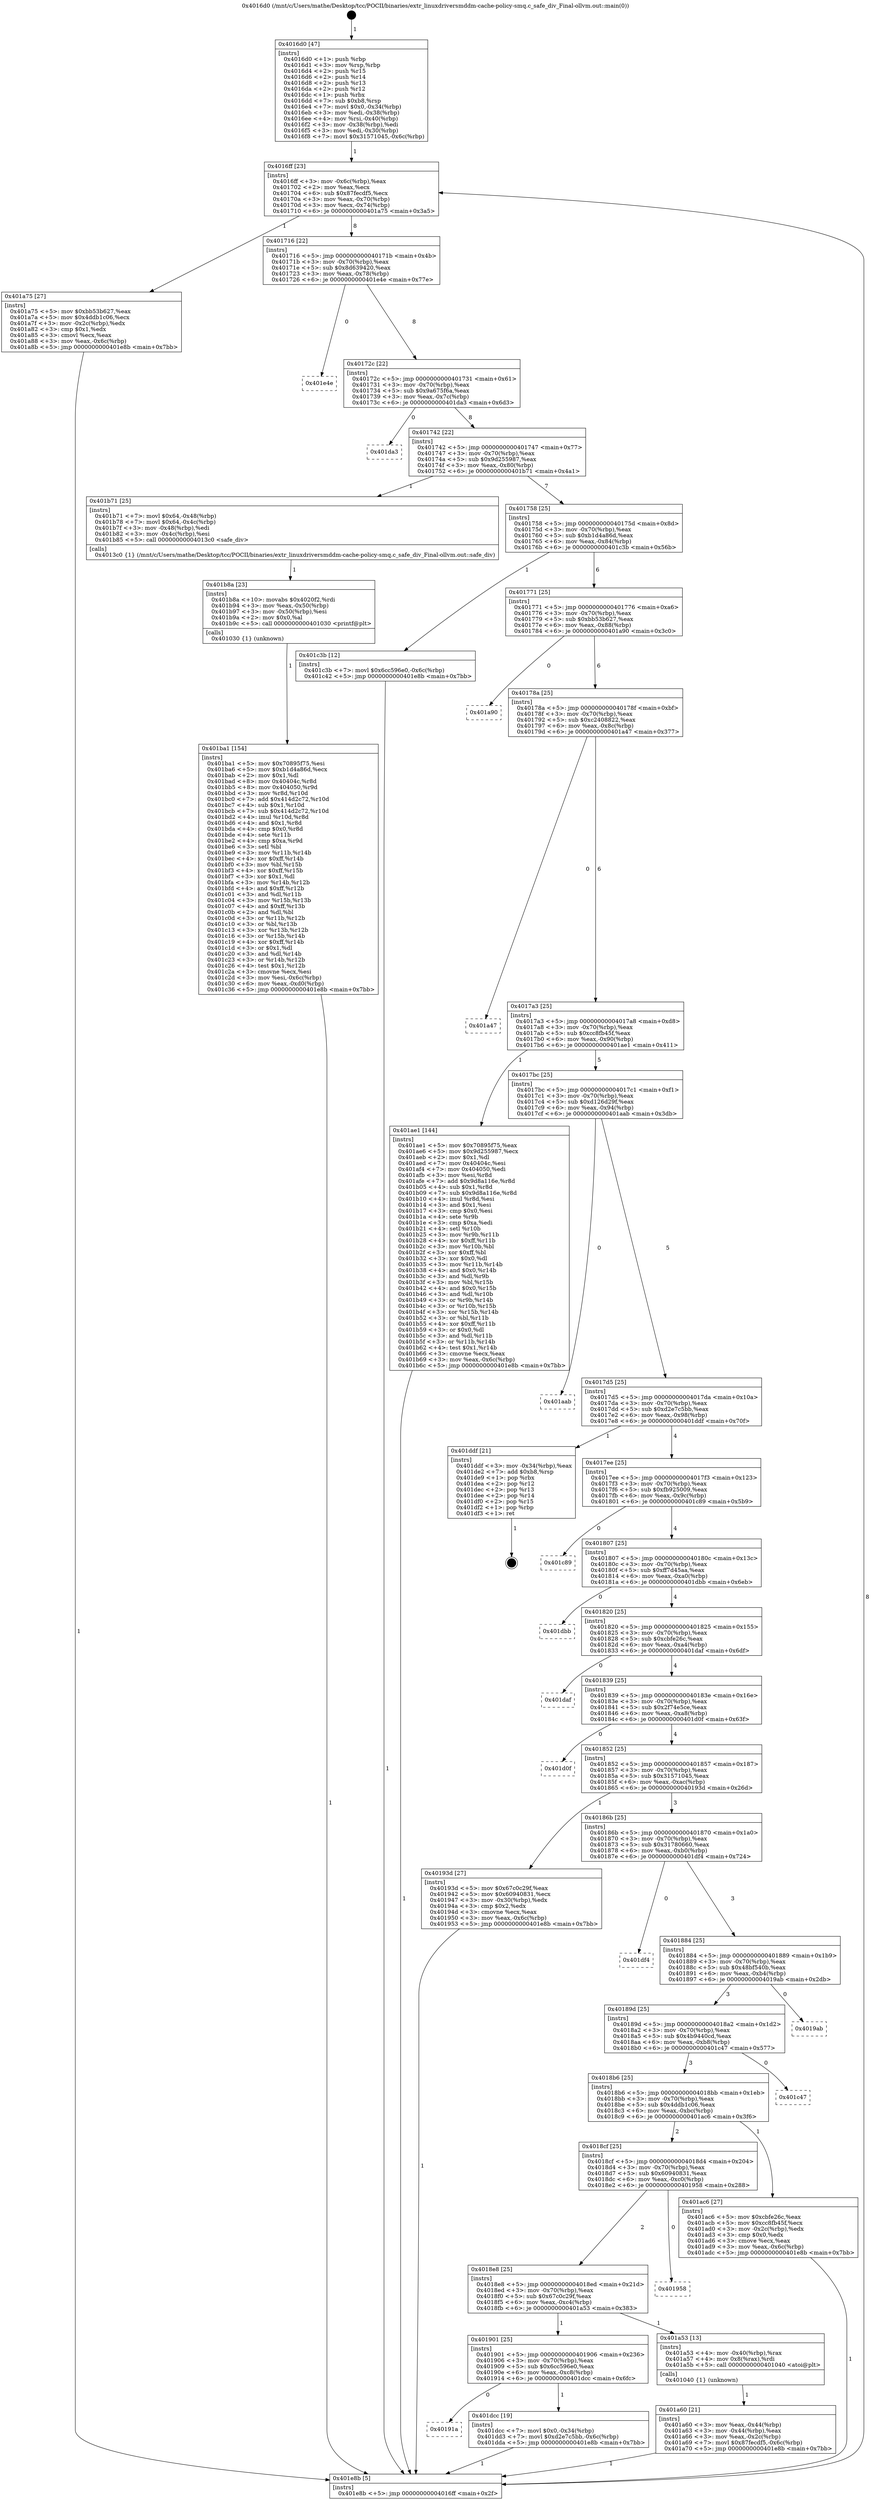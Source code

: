 digraph "0x4016d0" {
  label = "0x4016d0 (/mnt/c/Users/mathe/Desktop/tcc/POCII/binaries/extr_linuxdriversmddm-cache-policy-smq.c_safe_div_Final-ollvm.out::main(0))"
  labelloc = "t"
  node[shape=record]

  Entry [label="",width=0.3,height=0.3,shape=circle,fillcolor=black,style=filled]
  "0x4016ff" [label="{
     0x4016ff [23]\l
     | [instrs]\l
     &nbsp;&nbsp;0x4016ff \<+3\>: mov -0x6c(%rbp),%eax\l
     &nbsp;&nbsp;0x401702 \<+2\>: mov %eax,%ecx\l
     &nbsp;&nbsp;0x401704 \<+6\>: sub $0x87fecdf5,%ecx\l
     &nbsp;&nbsp;0x40170a \<+3\>: mov %eax,-0x70(%rbp)\l
     &nbsp;&nbsp;0x40170d \<+3\>: mov %ecx,-0x74(%rbp)\l
     &nbsp;&nbsp;0x401710 \<+6\>: je 0000000000401a75 \<main+0x3a5\>\l
  }"]
  "0x401a75" [label="{
     0x401a75 [27]\l
     | [instrs]\l
     &nbsp;&nbsp;0x401a75 \<+5\>: mov $0xbb53b627,%eax\l
     &nbsp;&nbsp;0x401a7a \<+5\>: mov $0x4ddb1c06,%ecx\l
     &nbsp;&nbsp;0x401a7f \<+3\>: mov -0x2c(%rbp),%edx\l
     &nbsp;&nbsp;0x401a82 \<+3\>: cmp $0x1,%edx\l
     &nbsp;&nbsp;0x401a85 \<+3\>: cmovl %ecx,%eax\l
     &nbsp;&nbsp;0x401a88 \<+3\>: mov %eax,-0x6c(%rbp)\l
     &nbsp;&nbsp;0x401a8b \<+5\>: jmp 0000000000401e8b \<main+0x7bb\>\l
  }"]
  "0x401716" [label="{
     0x401716 [22]\l
     | [instrs]\l
     &nbsp;&nbsp;0x401716 \<+5\>: jmp 000000000040171b \<main+0x4b\>\l
     &nbsp;&nbsp;0x40171b \<+3\>: mov -0x70(%rbp),%eax\l
     &nbsp;&nbsp;0x40171e \<+5\>: sub $0x8d639420,%eax\l
     &nbsp;&nbsp;0x401723 \<+3\>: mov %eax,-0x78(%rbp)\l
     &nbsp;&nbsp;0x401726 \<+6\>: je 0000000000401e4e \<main+0x77e\>\l
  }"]
  Exit [label="",width=0.3,height=0.3,shape=circle,fillcolor=black,style=filled,peripheries=2]
  "0x401e4e" [label="{
     0x401e4e\l
  }", style=dashed]
  "0x40172c" [label="{
     0x40172c [22]\l
     | [instrs]\l
     &nbsp;&nbsp;0x40172c \<+5\>: jmp 0000000000401731 \<main+0x61\>\l
     &nbsp;&nbsp;0x401731 \<+3\>: mov -0x70(%rbp),%eax\l
     &nbsp;&nbsp;0x401734 \<+5\>: sub $0x9a675f6a,%eax\l
     &nbsp;&nbsp;0x401739 \<+3\>: mov %eax,-0x7c(%rbp)\l
     &nbsp;&nbsp;0x40173c \<+6\>: je 0000000000401da3 \<main+0x6d3\>\l
  }"]
  "0x40191a" [label="{
     0x40191a\l
  }", style=dashed]
  "0x401da3" [label="{
     0x401da3\l
  }", style=dashed]
  "0x401742" [label="{
     0x401742 [22]\l
     | [instrs]\l
     &nbsp;&nbsp;0x401742 \<+5\>: jmp 0000000000401747 \<main+0x77\>\l
     &nbsp;&nbsp;0x401747 \<+3\>: mov -0x70(%rbp),%eax\l
     &nbsp;&nbsp;0x40174a \<+5\>: sub $0x9d255987,%eax\l
     &nbsp;&nbsp;0x40174f \<+3\>: mov %eax,-0x80(%rbp)\l
     &nbsp;&nbsp;0x401752 \<+6\>: je 0000000000401b71 \<main+0x4a1\>\l
  }"]
  "0x401dcc" [label="{
     0x401dcc [19]\l
     | [instrs]\l
     &nbsp;&nbsp;0x401dcc \<+7\>: movl $0x0,-0x34(%rbp)\l
     &nbsp;&nbsp;0x401dd3 \<+7\>: movl $0xd2e7c5bb,-0x6c(%rbp)\l
     &nbsp;&nbsp;0x401dda \<+5\>: jmp 0000000000401e8b \<main+0x7bb\>\l
  }"]
  "0x401b71" [label="{
     0x401b71 [25]\l
     | [instrs]\l
     &nbsp;&nbsp;0x401b71 \<+7\>: movl $0x64,-0x48(%rbp)\l
     &nbsp;&nbsp;0x401b78 \<+7\>: movl $0x64,-0x4c(%rbp)\l
     &nbsp;&nbsp;0x401b7f \<+3\>: mov -0x48(%rbp),%edi\l
     &nbsp;&nbsp;0x401b82 \<+3\>: mov -0x4c(%rbp),%esi\l
     &nbsp;&nbsp;0x401b85 \<+5\>: call 00000000004013c0 \<safe_div\>\l
     | [calls]\l
     &nbsp;&nbsp;0x4013c0 \{1\} (/mnt/c/Users/mathe/Desktop/tcc/POCII/binaries/extr_linuxdriversmddm-cache-policy-smq.c_safe_div_Final-ollvm.out::safe_div)\l
  }"]
  "0x401758" [label="{
     0x401758 [25]\l
     | [instrs]\l
     &nbsp;&nbsp;0x401758 \<+5\>: jmp 000000000040175d \<main+0x8d\>\l
     &nbsp;&nbsp;0x40175d \<+3\>: mov -0x70(%rbp),%eax\l
     &nbsp;&nbsp;0x401760 \<+5\>: sub $0xb1d4a86d,%eax\l
     &nbsp;&nbsp;0x401765 \<+6\>: mov %eax,-0x84(%rbp)\l
     &nbsp;&nbsp;0x40176b \<+6\>: je 0000000000401c3b \<main+0x56b\>\l
  }"]
  "0x401ba1" [label="{
     0x401ba1 [154]\l
     | [instrs]\l
     &nbsp;&nbsp;0x401ba1 \<+5\>: mov $0x70895f75,%esi\l
     &nbsp;&nbsp;0x401ba6 \<+5\>: mov $0xb1d4a86d,%ecx\l
     &nbsp;&nbsp;0x401bab \<+2\>: mov $0x1,%dl\l
     &nbsp;&nbsp;0x401bad \<+8\>: mov 0x40404c,%r8d\l
     &nbsp;&nbsp;0x401bb5 \<+8\>: mov 0x404050,%r9d\l
     &nbsp;&nbsp;0x401bbd \<+3\>: mov %r8d,%r10d\l
     &nbsp;&nbsp;0x401bc0 \<+7\>: add $0x414d2c72,%r10d\l
     &nbsp;&nbsp;0x401bc7 \<+4\>: sub $0x1,%r10d\l
     &nbsp;&nbsp;0x401bcb \<+7\>: sub $0x414d2c72,%r10d\l
     &nbsp;&nbsp;0x401bd2 \<+4\>: imul %r10d,%r8d\l
     &nbsp;&nbsp;0x401bd6 \<+4\>: and $0x1,%r8d\l
     &nbsp;&nbsp;0x401bda \<+4\>: cmp $0x0,%r8d\l
     &nbsp;&nbsp;0x401bde \<+4\>: sete %r11b\l
     &nbsp;&nbsp;0x401be2 \<+4\>: cmp $0xa,%r9d\l
     &nbsp;&nbsp;0x401be6 \<+3\>: setl %bl\l
     &nbsp;&nbsp;0x401be9 \<+3\>: mov %r11b,%r14b\l
     &nbsp;&nbsp;0x401bec \<+4\>: xor $0xff,%r14b\l
     &nbsp;&nbsp;0x401bf0 \<+3\>: mov %bl,%r15b\l
     &nbsp;&nbsp;0x401bf3 \<+4\>: xor $0xff,%r15b\l
     &nbsp;&nbsp;0x401bf7 \<+3\>: xor $0x1,%dl\l
     &nbsp;&nbsp;0x401bfa \<+3\>: mov %r14b,%r12b\l
     &nbsp;&nbsp;0x401bfd \<+4\>: and $0xff,%r12b\l
     &nbsp;&nbsp;0x401c01 \<+3\>: and %dl,%r11b\l
     &nbsp;&nbsp;0x401c04 \<+3\>: mov %r15b,%r13b\l
     &nbsp;&nbsp;0x401c07 \<+4\>: and $0xff,%r13b\l
     &nbsp;&nbsp;0x401c0b \<+2\>: and %dl,%bl\l
     &nbsp;&nbsp;0x401c0d \<+3\>: or %r11b,%r12b\l
     &nbsp;&nbsp;0x401c10 \<+3\>: or %bl,%r13b\l
     &nbsp;&nbsp;0x401c13 \<+3\>: xor %r13b,%r12b\l
     &nbsp;&nbsp;0x401c16 \<+3\>: or %r15b,%r14b\l
     &nbsp;&nbsp;0x401c19 \<+4\>: xor $0xff,%r14b\l
     &nbsp;&nbsp;0x401c1d \<+3\>: or $0x1,%dl\l
     &nbsp;&nbsp;0x401c20 \<+3\>: and %dl,%r14b\l
     &nbsp;&nbsp;0x401c23 \<+3\>: or %r14b,%r12b\l
     &nbsp;&nbsp;0x401c26 \<+4\>: test $0x1,%r12b\l
     &nbsp;&nbsp;0x401c2a \<+3\>: cmovne %ecx,%esi\l
     &nbsp;&nbsp;0x401c2d \<+3\>: mov %esi,-0x6c(%rbp)\l
     &nbsp;&nbsp;0x401c30 \<+6\>: mov %eax,-0xd0(%rbp)\l
     &nbsp;&nbsp;0x401c36 \<+5\>: jmp 0000000000401e8b \<main+0x7bb\>\l
  }"]
  "0x401c3b" [label="{
     0x401c3b [12]\l
     | [instrs]\l
     &nbsp;&nbsp;0x401c3b \<+7\>: movl $0x6cc596e0,-0x6c(%rbp)\l
     &nbsp;&nbsp;0x401c42 \<+5\>: jmp 0000000000401e8b \<main+0x7bb\>\l
  }"]
  "0x401771" [label="{
     0x401771 [25]\l
     | [instrs]\l
     &nbsp;&nbsp;0x401771 \<+5\>: jmp 0000000000401776 \<main+0xa6\>\l
     &nbsp;&nbsp;0x401776 \<+3\>: mov -0x70(%rbp),%eax\l
     &nbsp;&nbsp;0x401779 \<+5\>: sub $0xbb53b627,%eax\l
     &nbsp;&nbsp;0x40177e \<+6\>: mov %eax,-0x88(%rbp)\l
     &nbsp;&nbsp;0x401784 \<+6\>: je 0000000000401a90 \<main+0x3c0\>\l
  }"]
  "0x401b8a" [label="{
     0x401b8a [23]\l
     | [instrs]\l
     &nbsp;&nbsp;0x401b8a \<+10\>: movabs $0x4020f2,%rdi\l
     &nbsp;&nbsp;0x401b94 \<+3\>: mov %eax,-0x50(%rbp)\l
     &nbsp;&nbsp;0x401b97 \<+3\>: mov -0x50(%rbp),%esi\l
     &nbsp;&nbsp;0x401b9a \<+2\>: mov $0x0,%al\l
     &nbsp;&nbsp;0x401b9c \<+5\>: call 0000000000401030 \<printf@plt\>\l
     | [calls]\l
     &nbsp;&nbsp;0x401030 \{1\} (unknown)\l
  }"]
  "0x401a90" [label="{
     0x401a90\l
  }", style=dashed]
  "0x40178a" [label="{
     0x40178a [25]\l
     | [instrs]\l
     &nbsp;&nbsp;0x40178a \<+5\>: jmp 000000000040178f \<main+0xbf\>\l
     &nbsp;&nbsp;0x40178f \<+3\>: mov -0x70(%rbp),%eax\l
     &nbsp;&nbsp;0x401792 \<+5\>: sub $0xc2408822,%eax\l
     &nbsp;&nbsp;0x401797 \<+6\>: mov %eax,-0x8c(%rbp)\l
     &nbsp;&nbsp;0x40179d \<+6\>: je 0000000000401a47 \<main+0x377\>\l
  }"]
  "0x401a60" [label="{
     0x401a60 [21]\l
     | [instrs]\l
     &nbsp;&nbsp;0x401a60 \<+3\>: mov %eax,-0x44(%rbp)\l
     &nbsp;&nbsp;0x401a63 \<+3\>: mov -0x44(%rbp),%eax\l
     &nbsp;&nbsp;0x401a66 \<+3\>: mov %eax,-0x2c(%rbp)\l
     &nbsp;&nbsp;0x401a69 \<+7\>: movl $0x87fecdf5,-0x6c(%rbp)\l
     &nbsp;&nbsp;0x401a70 \<+5\>: jmp 0000000000401e8b \<main+0x7bb\>\l
  }"]
  "0x401a47" [label="{
     0x401a47\l
  }", style=dashed]
  "0x4017a3" [label="{
     0x4017a3 [25]\l
     | [instrs]\l
     &nbsp;&nbsp;0x4017a3 \<+5\>: jmp 00000000004017a8 \<main+0xd8\>\l
     &nbsp;&nbsp;0x4017a8 \<+3\>: mov -0x70(%rbp),%eax\l
     &nbsp;&nbsp;0x4017ab \<+5\>: sub $0xcc8fb45f,%eax\l
     &nbsp;&nbsp;0x4017b0 \<+6\>: mov %eax,-0x90(%rbp)\l
     &nbsp;&nbsp;0x4017b6 \<+6\>: je 0000000000401ae1 \<main+0x411\>\l
  }"]
  "0x401901" [label="{
     0x401901 [25]\l
     | [instrs]\l
     &nbsp;&nbsp;0x401901 \<+5\>: jmp 0000000000401906 \<main+0x236\>\l
     &nbsp;&nbsp;0x401906 \<+3\>: mov -0x70(%rbp),%eax\l
     &nbsp;&nbsp;0x401909 \<+5\>: sub $0x6cc596e0,%eax\l
     &nbsp;&nbsp;0x40190e \<+6\>: mov %eax,-0xc8(%rbp)\l
     &nbsp;&nbsp;0x401914 \<+6\>: je 0000000000401dcc \<main+0x6fc\>\l
  }"]
  "0x401ae1" [label="{
     0x401ae1 [144]\l
     | [instrs]\l
     &nbsp;&nbsp;0x401ae1 \<+5\>: mov $0x70895f75,%eax\l
     &nbsp;&nbsp;0x401ae6 \<+5\>: mov $0x9d255987,%ecx\l
     &nbsp;&nbsp;0x401aeb \<+2\>: mov $0x1,%dl\l
     &nbsp;&nbsp;0x401aed \<+7\>: mov 0x40404c,%esi\l
     &nbsp;&nbsp;0x401af4 \<+7\>: mov 0x404050,%edi\l
     &nbsp;&nbsp;0x401afb \<+3\>: mov %esi,%r8d\l
     &nbsp;&nbsp;0x401afe \<+7\>: add $0x9d8a116e,%r8d\l
     &nbsp;&nbsp;0x401b05 \<+4\>: sub $0x1,%r8d\l
     &nbsp;&nbsp;0x401b09 \<+7\>: sub $0x9d8a116e,%r8d\l
     &nbsp;&nbsp;0x401b10 \<+4\>: imul %r8d,%esi\l
     &nbsp;&nbsp;0x401b14 \<+3\>: and $0x1,%esi\l
     &nbsp;&nbsp;0x401b17 \<+3\>: cmp $0x0,%esi\l
     &nbsp;&nbsp;0x401b1a \<+4\>: sete %r9b\l
     &nbsp;&nbsp;0x401b1e \<+3\>: cmp $0xa,%edi\l
     &nbsp;&nbsp;0x401b21 \<+4\>: setl %r10b\l
     &nbsp;&nbsp;0x401b25 \<+3\>: mov %r9b,%r11b\l
     &nbsp;&nbsp;0x401b28 \<+4\>: xor $0xff,%r11b\l
     &nbsp;&nbsp;0x401b2c \<+3\>: mov %r10b,%bl\l
     &nbsp;&nbsp;0x401b2f \<+3\>: xor $0xff,%bl\l
     &nbsp;&nbsp;0x401b32 \<+3\>: xor $0x0,%dl\l
     &nbsp;&nbsp;0x401b35 \<+3\>: mov %r11b,%r14b\l
     &nbsp;&nbsp;0x401b38 \<+4\>: and $0x0,%r14b\l
     &nbsp;&nbsp;0x401b3c \<+3\>: and %dl,%r9b\l
     &nbsp;&nbsp;0x401b3f \<+3\>: mov %bl,%r15b\l
     &nbsp;&nbsp;0x401b42 \<+4\>: and $0x0,%r15b\l
     &nbsp;&nbsp;0x401b46 \<+3\>: and %dl,%r10b\l
     &nbsp;&nbsp;0x401b49 \<+3\>: or %r9b,%r14b\l
     &nbsp;&nbsp;0x401b4c \<+3\>: or %r10b,%r15b\l
     &nbsp;&nbsp;0x401b4f \<+3\>: xor %r15b,%r14b\l
     &nbsp;&nbsp;0x401b52 \<+3\>: or %bl,%r11b\l
     &nbsp;&nbsp;0x401b55 \<+4\>: xor $0xff,%r11b\l
     &nbsp;&nbsp;0x401b59 \<+3\>: or $0x0,%dl\l
     &nbsp;&nbsp;0x401b5c \<+3\>: and %dl,%r11b\l
     &nbsp;&nbsp;0x401b5f \<+3\>: or %r11b,%r14b\l
     &nbsp;&nbsp;0x401b62 \<+4\>: test $0x1,%r14b\l
     &nbsp;&nbsp;0x401b66 \<+3\>: cmovne %ecx,%eax\l
     &nbsp;&nbsp;0x401b69 \<+3\>: mov %eax,-0x6c(%rbp)\l
     &nbsp;&nbsp;0x401b6c \<+5\>: jmp 0000000000401e8b \<main+0x7bb\>\l
  }"]
  "0x4017bc" [label="{
     0x4017bc [25]\l
     | [instrs]\l
     &nbsp;&nbsp;0x4017bc \<+5\>: jmp 00000000004017c1 \<main+0xf1\>\l
     &nbsp;&nbsp;0x4017c1 \<+3\>: mov -0x70(%rbp),%eax\l
     &nbsp;&nbsp;0x4017c4 \<+5\>: sub $0xd126d29f,%eax\l
     &nbsp;&nbsp;0x4017c9 \<+6\>: mov %eax,-0x94(%rbp)\l
     &nbsp;&nbsp;0x4017cf \<+6\>: je 0000000000401aab \<main+0x3db\>\l
  }"]
  "0x401a53" [label="{
     0x401a53 [13]\l
     | [instrs]\l
     &nbsp;&nbsp;0x401a53 \<+4\>: mov -0x40(%rbp),%rax\l
     &nbsp;&nbsp;0x401a57 \<+4\>: mov 0x8(%rax),%rdi\l
     &nbsp;&nbsp;0x401a5b \<+5\>: call 0000000000401040 \<atoi@plt\>\l
     | [calls]\l
     &nbsp;&nbsp;0x401040 \{1\} (unknown)\l
  }"]
  "0x401aab" [label="{
     0x401aab\l
  }", style=dashed]
  "0x4017d5" [label="{
     0x4017d5 [25]\l
     | [instrs]\l
     &nbsp;&nbsp;0x4017d5 \<+5\>: jmp 00000000004017da \<main+0x10a\>\l
     &nbsp;&nbsp;0x4017da \<+3\>: mov -0x70(%rbp),%eax\l
     &nbsp;&nbsp;0x4017dd \<+5\>: sub $0xd2e7c5bb,%eax\l
     &nbsp;&nbsp;0x4017e2 \<+6\>: mov %eax,-0x98(%rbp)\l
     &nbsp;&nbsp;0x4017e8 \<+6\>: je 0000000000401ddf \<main+0x70f\>\l
  }"]
  "0x4018e8" [label="{
     0x4018e8 [25]\l
     | [instrs]\l
     &nbsp;&nbsp;0x4018e8 \<+5\>: jmp 00000000004018ed \<main+0x21d\>\l
     &nbsp;&nbsp;0x4018ed \<+3\>: mov -0x70(%rbp),%eax\l
     &nbsp;&nbsp;0x4018f0 \<+5\>: sub $0x67c0c29f,%eax\l
     &nbsp;&nbsp;0x4018f5 \<+6\>: mov %eax,-0xc4(%rbp)\l
     &nbsp;&nbsp;0x4018fb \<+6\>: je 0000000000401a53 \<main+0x383\>\l
  }"]
  "0x401ddf" [label="{
     0x401ddf [21]\l
     | [instrs]\l
     &nbsp;&nbsp;0x401ddf \<+3\>: mov -0x34(%rbp),%eax\l
     &nbsp;&nbsp;0x401de2 \<+7\>: add $0xb8,%rsp\l
     &nbsp;&nbsp;0x401de9 \<+1\>: pop %rbx\l
     &nbsp;&nbsp;0x401dea \<+2\>: pop %r12\l
     &nbsp;&nbsp;0x401dec \<+2\>: pop %r13\l
     &nbsp;&nbsp;0x401dee \<+2\>: pop %r14\l
     &nbsp;&nbsp;0x401df0 \<+2\>: pop %r15\l
     &nbsp;&nbsp;0x401df2 \<+1\>: pop %rbp\l
     &nbsp;&nbsp;0x401df3 \<+1\>: ret\l
  }"]
  "0x4017ee" [label="{
     0x4017ee [25]\l
     | [instrs]\l
     &nbsp;&nbsp;0x4017ee \<+5\>: jmp 00000000004017f3 \<main+0x123\>\l
     &nbsp;&nbsp;0x4017f3 \<+3\>: mov -0x70(%rbp),%eax\l
     &nbsp;&nbsp;0x4017f6 \<+5\>: sub $0xfb925009,%eax\l
     &nbsp;&nbsp;0x4017fb \<+6\>: mov %eax,-0x9c(%rbp)\l
     &nbsp;&nbsp;0x401801 \<+6\>: je 0000000000401c89 \<main+0x5b9\>\l
  }"]
  "0x401958" [label="{
     0x401958\l
  }", style=dashed]
  "0x401c89" [label="{
     0x401c89\l
  }", style=dashed]
  "0x401807" [label="{
     0x401807 [25]\l
     | [instrs]\l
     &nbsp;&nbsp;0x401807 \<+5\>: jmp 000000000040180c \<main+0x13c\>\l
     &nbsp;&nbsp;0x40180c \<+3\>: mov -0x70(%rbp),%eax\l
     &nbsp;&nbsp;0x40180f \<+5\>: sub $0xff7d45aa,%eax\l
     &nbsp;&nbsp;0x401814 \<+6\>: mov %eax,-0xa0(%rbp)\l
     &nbsp;&nbsp;0x40181a \<+6\>: je 0000000000401dbb \<main+0x6eb\>\l
  }"]
  "0x4018cf" [label="{
     0x4018cf [25]\l
     | [instrs]\l
     &nbsp;&nbsp;0x4018cf \<+5\>: jmp 00000000004018d4 \<main+0x204\>\l
     &nbsp;&nbsp;0x4018d4 \<+3\>: mov -0x70(%rbp),%eax\l
     &nbsp;&nbsp;0x4018d7 \<+5\>: sub $0x60940831,%eax\l
     &nbsp;&nbsp;0x4018dc \<+6\>: mov %eax,-0xc0(%rbp)\l
     &nbsp;&nbsp;0x4018e2 \<+6\>: je 0000000000401958 \<main+0x288\>\l
  }"]
  "0x401dbb" [label="{
     0x401dbb\l
  }", style=dashed]
  "0x401820" [label="{
     0x401820 [25]\l
     | [instrs]\l
     &nbsp;&nbsp;0x401820 \<+5\>: jmp 0000000000401825 \<main+0x155\>\l
     &nbsp;&nbsp;0x401825 \<+3\>: mov -0x70(%rbp),%eax\l
     &nbsp;&nbsp;0x401828 \<+5\>: sub $0xcbfe26c,%eax\l
     &nbsp;&nbsp;0x40182d \<+6\>: mov %eax,-0xa4(%rbp)\l
     &nbsp;&nbsp;0x401833 \<+6\>: je 0000000000401daf \<main+0x6df\>\l
  }"]
  "0x401ac6" [label="{
     0x401ac6 [27]\l
     | [instrs]\l
     &nbsp;&nbsp;0x401ac6 \<+5\>: mov $0xcbfe26c,%eax\l
     &nbsp;&nbsp;0x401acb \<+5\>: mov $0xcc8fb45f,%ecx\l
     &nbsp;&nbsp;0x401ad0 \<+3\>: mov -0x2c(%rbp),%edx\l
     &nbsp;&nbsp;0x401ad3 \<+3\>: cmp $0x0,%edx\l
     &nbsp;&nbsp;0x401ad6 \<+3\>: cmove %ecx,%eax\l
     &nbsp;&nbsp;0x401ad9 \<+3\>: mov %eax,-0x6c(%rbp)\l
     &nbsp;&nbsp;0x401adc \<+5\>: jmp 0000000000401e8b \<main+0x7bb\>\l
  }"]
  "0x401daf" [label="{
     0x401daf\l
  }", style=dashed]
  "0x401839" [label="{
     0x401839 [25]\l
     | [instrs]\l
     &nbsp;&nbsp;0x401839 \<+5\>: jmp 000000000040183e \<main+0x16e\>\l
     &nbsp;&nbsp;0x40183e \<+3\>: mov -0x70(%rbp),%eax\l
     &nbsp;&nbsp;0x401841 \<+5\>: sub $0x2f74e5ce,%eax\l
     &nbsp;&nbsp;0x401846 \<+6\>: mov %eax,-0xa8(%rbp)\l
     &nbsp;&nbsp;0x40184c \<+6\>: je 0000000000401d0f \<main+0x63f\>\l
  }"]
  "0x4018b6" [label="{
     0x4018b6 [25]\l
     | [instrs]\l
     &nbsp;&nbsp;0x4018b6 \<+5\>: jmp 00000000004018bb \<main+0x1eb\>\l
     &nbsp;&nbsp;0x4018bb \<+3\>: mov -0x70(%rbp),%eax\l
     &nbsp;&nbsp;0x4018be \<+5\>: sub $0x4ddb1c06,%eax\l
     &nbsp;&nbsp;0x4018c3 \<+6\>: mov %eax,-0xbc(%rbp)\l
     &nbsp;&nbsp;0x4018c9 \<+6\>: je 0000000000401ac6 \<main+0x3f6\>\l
  }"]
  "0x401d0f" [label="{
     0x401d0f\l
  }", style=dashed]
  "0x401852" [label="{
     0x401852 [25]\l
     | [instrs]\l
     &nbsp;&nbsp;0x401852 \<+5\>: jmp 0000000000401857 \<main+0x187\>\l
     &nbsp;&nbsp;0x401857 \<+3\>: mov -0x70(%rbp),%eax\l
     &nbsp;&nbsp;0x40185a \<+5\>: sub $0x31571045,%eax\l
     &nbsp;&nbsp;0x40185f \<+6\>: mov %eax,-0xac(%rbp)\l
     &nbsp;&nbsp;0x401865 \<+6\>: je 000000000040193d \<main+0x26d\>\l
  }"]
  "0x401c47" [label="{
     0x401c47\l
  }", style=dashed]
  "0x40193d" [label="{
     0x40193d [27]\l
     | [instrs]\l
     &nbsp;&nbsp;0x40193d \<+5\>: mov $0x67c0c29f,%eax\l
     &nbsp;&nbsp;0x401942 \<+5\>: mov $0x60940831,%ecx\l
     &nbsp;&nbsp;0x401947 \<+3\>: mov -0x30(%rbp),%edx\l
     &nbsp;&nbsp;0x40194a \<+3\>: cmp $0x2,%edx\l
     &nbsp;&nbsp;0x40194d \<+3\>: cmovne %ecx,%eax\l
     &nbsp;&nbsp;0x401950 \<+3\>: mov %eax,-0x6c(%rbp)\l
     &nbsp;&nbsp;0x401953 \<+5\>: jmp 0000000000401e8b \<main+0x7bb\>\l
  }"]
  "0x40186b" [label="{
     0x40186b [25]\l
     | [instrs]\l
     &nbsp;&nbsp;0x40186b \<+5\>: jmp 0000000000401870 \<main+0x1a0\>\l
     &nbsp;&nbsp;0x401870 \<+3\>: mov -0x70(%rbp),%eax\l
     &nbsp;&nbsp;0x401873 \<+5\>: sub $0x31780660,%eax\l
     &nbsp;&nbsp;0x401878 \<+6\>: mov %eax,-0xb0(%rbp)\l
     &nbsp;&nbsp;0x40187e \<+6\>: je 0000000000401df4 \<main+0x724\>\l
  }"]
  "0x401e8b" [label="{
     0x401e8b [5]\l
     | [instrs]\l
     &nbsp;&nbsp;0x401e8b \<+5\>: jmp 00000000004016ff \<main+0x2f\>\l
  }"]
  "0x4016d0" [label="{
     0x4016d0 [47]\l
     | [instrs]\l
     &nbsp;&nbsp;0x4016d0 \<+1\>: push %rbp\l
     &nbsp;&nbsp;0x4016d1 \<+3\>: mov %rsp,%rbp\l
     &nbsp;&nbsp;0x4016d4 \<+2\>: push %r15\l
     &nbsp;&nbsp;0x4016d6 \<+2\>: push %r14\l
     &nbsp;&nbsp;0x4016d8 \<+2\>: push %r13\l
     &nbsp;&nbsp;0x4016da \<+2\>: push %r12\l
     &nbsp;&nbsp;0x4016dc \<+1\>: push %rbx\l
     &nbsp;&nbsp;0x4016dd \<+7\>: sub $0xb8,%rsp\l
     &nbsp;&nbsp;0x4016e4 \<+7\>: movl $0x0,-0x34(%rbp)\l
     &nbsp;&nbsp;0x4016eb \<+3\>: mov %edi,-0x38(%rbp)\l
     &nbsp;&nbsp;0x4016ee \<+4\>: mov %rsi,-0x40(%rbp)\l
     &nbsp;&nbsp;0x4016f2 \<+3\>: mov -0x38(%rbp),%edi\l
     &nbsp;&nbsp;0x4016f5 \<+3\>: mov %edi,-0x30(%rbp)\l
     &nbsp;&nbsp;0x4016f8 \<+7\>: movl $0x31571045,-0x6c(%rbp)\l
  }"]
  "0x40189d" [label="{
     0x40189d [25]\l
     | [instrs]\l
     &nbsp;&nbsp;0x40189d \<+5\>: jmp 00000000004018a2 \<main+0x1d2\>\l
     &nbsp;&nbsp;0x4018a2 \<+3\>: mov -0x70(%rbp),%eax\l
     &nbsp;&nbsp;0x4018a5 \<+5\>: sub $0x4b9440cd,%eax\l
     &nbsp;&nbsp;0x4018aa \<+6\>: mov %eax,-0xb8(%rbp)\l
     &nbsp;&nbsp;0x4018b0 \<+6\>: je 0000000000401c47 \<main+0x577\>\l
  }"]
  "0x401df4" [label="{
     0x401df4\l
  }", style=dashed]
  "0x401884" [label="{
     0x401884 [25]\l
     | [instrs]\l
     &nbsp;&nbsp;0x401884 \<+5\>: jmp 0000000000401889 \<main+0x1b9\>\l
     &nbsp;&nbsp;0x401889 \<+3\>: mov -0x70(%rbp),%eax\l
     &nbsp;&nbsp;0x40188c \<+5\>: sub $0x48bf540b,%eax\l
     &nbsp;&nbsp;0x401891 \<+6\>: mov %eax,-0xb4(%rbp)\l
     &nbsp;&nbsp;0x401897 \<+6\>: je 00000000004019ab \<main+0x2db\>\l
  }"]
  "0x4019ab" [label="{
     0x4019ab\l
  }", style=dashed]
  Entry -> "0x4016d0" [label=" 1"]
  "0x4016ff" -> "0x401a75" [label=" 1"]
  "0x4016ff" -> "0x401716" [label=" 8"]
  "0x401ddf" -> Exit [label=" 1"]
  "0x401716" -> "0x401e4e" [label=" 0"]
  "0x401716" -> "0x40172c" [label=" 8"]
  "0x401dcc" -> "0x401e8b" [label=" 1"]
  "0x40172c" -> "0x401da3" [label=" 0"]
  "0x40172c" -> "0x401742" [label=" 8"]
  "0x401901" -> "0x40191a" [label=" 0"]
  "0x401742" -> "0x401b71" [label=" 1"]
  "0x401742" -> "0x401758" [label=" 7"]
  "0x401901" -> "0x401dcc" [label=" 1"]
  "0x401758" -> "0x401c3b" [label=" 1"]
  "0x401758" -> "0x401771" [label=" 6"]
  "0x401c3b" -> "0x401e8b" [label=" 1"]
  "0x401771" -> "0x401a90" [label=" 0"]
  "0x401771" -> "0x40178a" [label=" 6"]
  "0x401ba1" -> "0x401e8b" [label=" 1"]
  "0x40178a" -> "0x401a47" [label=" 0"]
  "0x40178a" -> "0x4017a3" [label=" 6"]
  "0x401b8a" -> "0x401ba1" [label=" 1"]
  "0x4017a3" -> "0x401ae1" [label=" 1"]
  "0x4017a3" -> "0x4017bc" [label=" 5"]
  "0x401b71" -> "0x401b8a" [label=" 1"]
  "0x4017bc" -> "0x401aab" [label=" 0"]
  "0x4017bc" -> "0x4017d5" [label=" 5"]
  "0x401ae1" -> "0x401e8b" [label=" 1"]
  "0x4017d5" -> "0x401ddf" [label=" 1"]
  "0x4017d5" -> "0x4017ee" [label=" 4"]
  "0x401a75" -> "0x401e8b" [label=" 1"]
  "0x4017ee" -> "0x401c89" [label=" 0"]
  "0x4017ee" -> "0x401807" [label=" 4"]
  "0x401a60" -> "0x401e8b" [label=" 1"]
  "0x401807" -> "0x401dbb" [label=" 0"]
  "0x401807" -> "0x401820" [label=" 4"]
  "0x4018e8" -> "0x401901" [label=" 1"]
  "0x401820" -> "0x401daf" [label=" 0"]
  "0x401820" -> "0x401839" [label=" 4"]
  "0x4018e8" -> "0x401a53" [label=" 1"]
  "0x401839" -> "0x401d0f" [label=" 0"]
  "0x401839" -> "0x401852" [label=" 4"]
  "0x4018cf" -> "0x4018e8" [label=" 2"]
  "0x401852" -> "0x40193d" [label=" 1"]
  "0x401852" -> "0x40186b" [label=" 3"]
  "0x40193d" -> "0x401e8b" [label=" 1"]
  "0x4016d0" -> "0x4016ff" [label=" 1"]
  "0x401e8b" -> "0x4016ff" [label=" 8"]
  "0x4018cf" -> "0x401958" [label=" 0"]
  "0x40186b" -> "0x401df4" [label=" 0"]
  "0x40186b" -> "0x401884" [label=" 3"]
  "0x4018b6" -> "0x4018cf" [label=" 2"]
  "0x401884" -> "0x4019ab" [label=" 0"]
  "0x401884" -> "0x40189d" [label=" 3"]
  "0x401a53" -> "0x401a60" [label=" 1"]
  "0x40189d" -> "0x401c47" [label=" 0"]
  "0x40189d" -> "0x4018b6" [label=" 3"]
  "0x401ac6" -> "0x401e8b" [label=" 1"]
  "0x4018b6" -> "0x401ac6" [label=" 1"]
}
